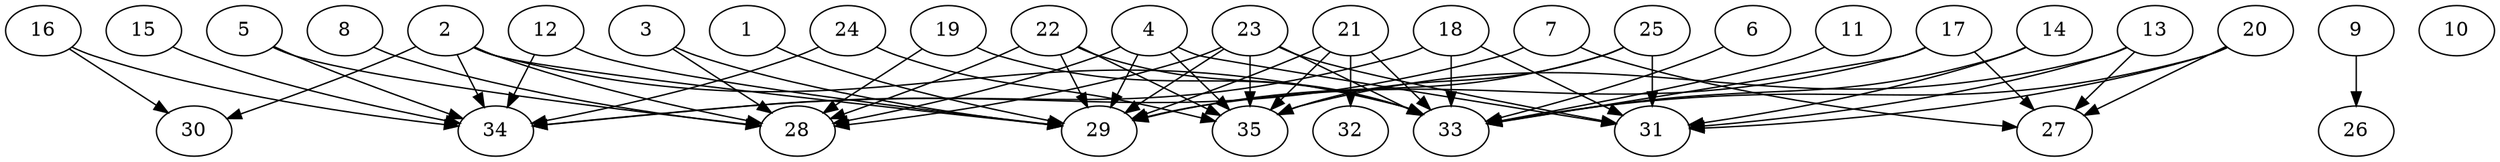 // DAG automatically generated by daggen at Thu Oct  3 14:05:36 2019
// ./daggen --dot -n 35 --ccr 0.5 --fat 0.9 --regular 0.9 --density 0.6 --mindata 5242880 --maxdata 52428800 
digraph G {
  1 [size="36364288", alpha="0.01", expect_size="18182144"] 
  1 -> 29 [size ="18182144"]
  2 [size="16414720", alpha="0.18", expect_size="8207360"] 
  2 -> 28 [size ="8207360"]
  2 -> 29 [size ="8207360"]
  2 -> 30 [size ="8207360"]
  2 -> 33 [size ="8207360"]
  2 -> 34 [size ="8207360"]
  3 [size="97134592", alpha="0.12", expect_size="48567296"] 
  3 -> 28 [size ="48567296"]
  3 -> 29 [size ="48567296"]
  4 [size="99643392", alpha="0.17", expect_size="49821696"] 
  4 -> 28 [size ="49821696"]
  4 -> 29 [size ="49821696"]
  4 -> 31 [size ="49821696"]
  4 -> 35 [size ="49821696"]
  5 [size="63823872", alpha="0.18", expect_size="31911936"] 
  5 -> 28 [size ="31911936"]
  5 -> 34 [size ="31911936"]
  6 [size="99028992", alpha="0.01", expect_size="49514496"] 
  6 -> 33 [size ="49514496"]
  7 [size="37847040", alpha="0.03", expect_size="18923520"] 
  7 -> 27 [size ="18923520"]
  7 -> 34 [size ="18923520"]
  8 [size="100014080", alpha="0.01", expect_size="50007040"] 
  8 -> 28 [size ="50007040"]
  9 [size="14034944", alpha="0.07", expect_size="7017472"] 
  9 -> 26 [size ="7017472"]
  10 [size="44750848", alpha="0.04", expect_size="22375424"] 
  11 [size="78555136", alpha="0.02", expect_size="39277568"] 
  11 -> 33 [size ="39277568"]
  12 [size="83914752", alpha="0.18", expect_size="41957376"] 
  12 -> 29 [size ="41957376"]
  12 -> 34 [size ="41957376"]
  13 [size="75843584", alpha="0.16", expect_size="37921792"] 
  13 -> 27 [size ="37921792"]
  13 -> 31 [size ="37921792"]
  13 -> 35 [size ="37921792"]
  14 [size="37926912", alpha="0.10", expect_size="18963456"] 
  14 -> 31 [size ="18963456"]
  14 -> 33 [size ="18963456"]
  15 [size="26116096", alpha="0.12", expect_size="13058048"] 
  15 -> 34 [size ="13058048"]
  16 [size="16177152", alpha="0.08", expect_size="8088576"] 
  16 -> 30 [size ="8088576"]
  16 -> 34 [size ="8088576"]
  17 [size="21219328", alpha="0.08", expect_size="10609664"] 
  17 -> 27 [size ="10609664"]
  17 -> 29 [size ="10609664"]
  17 -> 33 [size ="10609664"]
  18 [size="33878016", alpha="0.15", expect_size="16939008"] 
  18 -> 31 [size ="16939008"]
  18 -> 33 [size ="16939008"]
  18 -> 34 [size ="16939008"]
  19 [size="37322752", alpha="0.18", expect_size="18661376"] 
  19 -> 28 [size ="18661376"]
  19 -> 33 [size ="18661376"]
  20 [size="71194624", alpha="0.09", expect_size="35597312"] 
  20 -> 27 [size ="35597312"]
  20 -> 31 [size ="35597312"]
  20 -> 33 [size ="35597312"]
  21 [size="88774656", alpha="0.06", expect_size="44387328"] 
  21 -> 29 [size ="44387328"]
  21 -> 32 [size ="44387328"]
  21 -> 33 [size ="44387328"]
  21 -> 35 [size ="44387328"]
  22 [size="98609152", alpha="0.04", expect_size="49304576"] 
  22 -> 28 [size ="49304576"]
  22 -> 29 [size ="49304576"]
  22 -> 33 [size ="49304576"]
  22 -> 35 [size ="49304576"]
  23 [size="89423872", alpha="0.00", expect_size="44711936"] 
  23 -> 28 [size ="44711936"]
  23 -> 29 [size ="44711936"]
  23 -> 31 [size ="44711936"]
  23 -> 33 [size ="44711936"]
  23 -> 35 [size ="44711936"]
  24 [size="70832128", alpha="0.15", expect_size="35416064"] 
  24 -> 34 [size ="35416064"]
  24 -> 35 [size ="35416064"]
  25 [size="25769984", alpha="0.02", expect_size="12884992"] 
  25 -> 29 [size ="12884992"]
  25 -> 31 [size ="12884992"]
  25 -> 35 [size ="12884992"]
  26 [size="82167808", alpha="0.07", expect_size="41083904"] 
  27 [size="24211456", alpha="0.18", expect_size="12105728"] 
  28 [size="63193088", alpha="0.08", expect_size="31596544"] 
  29 [size="38672384", alpha="0.19", expect_size="19336192"] 
  30 [size="28987392", alpha="0.17", expect_size="14493696"] 
  31 [size="72200192", alpha="0.10", expect_size="36100096"] 
  32 [size="99815424", alpha="0.18", expect_size="49907712"] 
  33 [size="23392256", alpha="0.20", expect_size="11696128"] 
  34 [size="23951360", alpha="0.07", expect_size="11975680"] 
  35 [size="96280576", alpha="0.18", expect_size="48140288"] 
}
